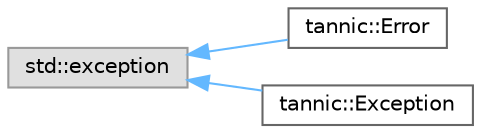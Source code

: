 digraph "Graphical Class Hierarchy"
{
 // LATEX_PDF_SIZE
  bgcolor="transparent";
  edge [fontname=Helvetica,fontsize=10,labelfontname=Helvetica,labelfontsize=10];
  node [fontname=Helvetica,fontsize=10,shape=box,height=0.2,width=0.4];
  rankdir="LR";
  Node0 [id="Node000000",label="std::exception",height=0.2,width=0.4,color="grey60", fillcolor="#E0E0E0", style="filled",tooltip=" "];
  Node0 -> Node1 [id="edge1_Node000000_Node000001",dir="back",color="steelblue1",style="solid",tooltip=" "];
  Node1 [id="Node000001",label="tannic::Error",height=0.2,width=0.4,color="grey40", fillcolor="white", style="filled",URL="$d4/d0a/classtannic_1_1Error.html",tooltip="Represents serious, typically unrecoverable problems."];
  Node0 -> Node2 [id="edge2_Node000000_Node000002",dir="back",color="steelblue1",style="solid",tooltip=" "];
  Node2 [id="Node000002",label="tannic::Exception",height=0.2,width=0.4,color="grey40", fillcolor="white", style="filled",URL="$d9/d87/classtannic_1_1Exception.html",tooltip="Base class for recoverable runtime anomalies in the framework."];
}

